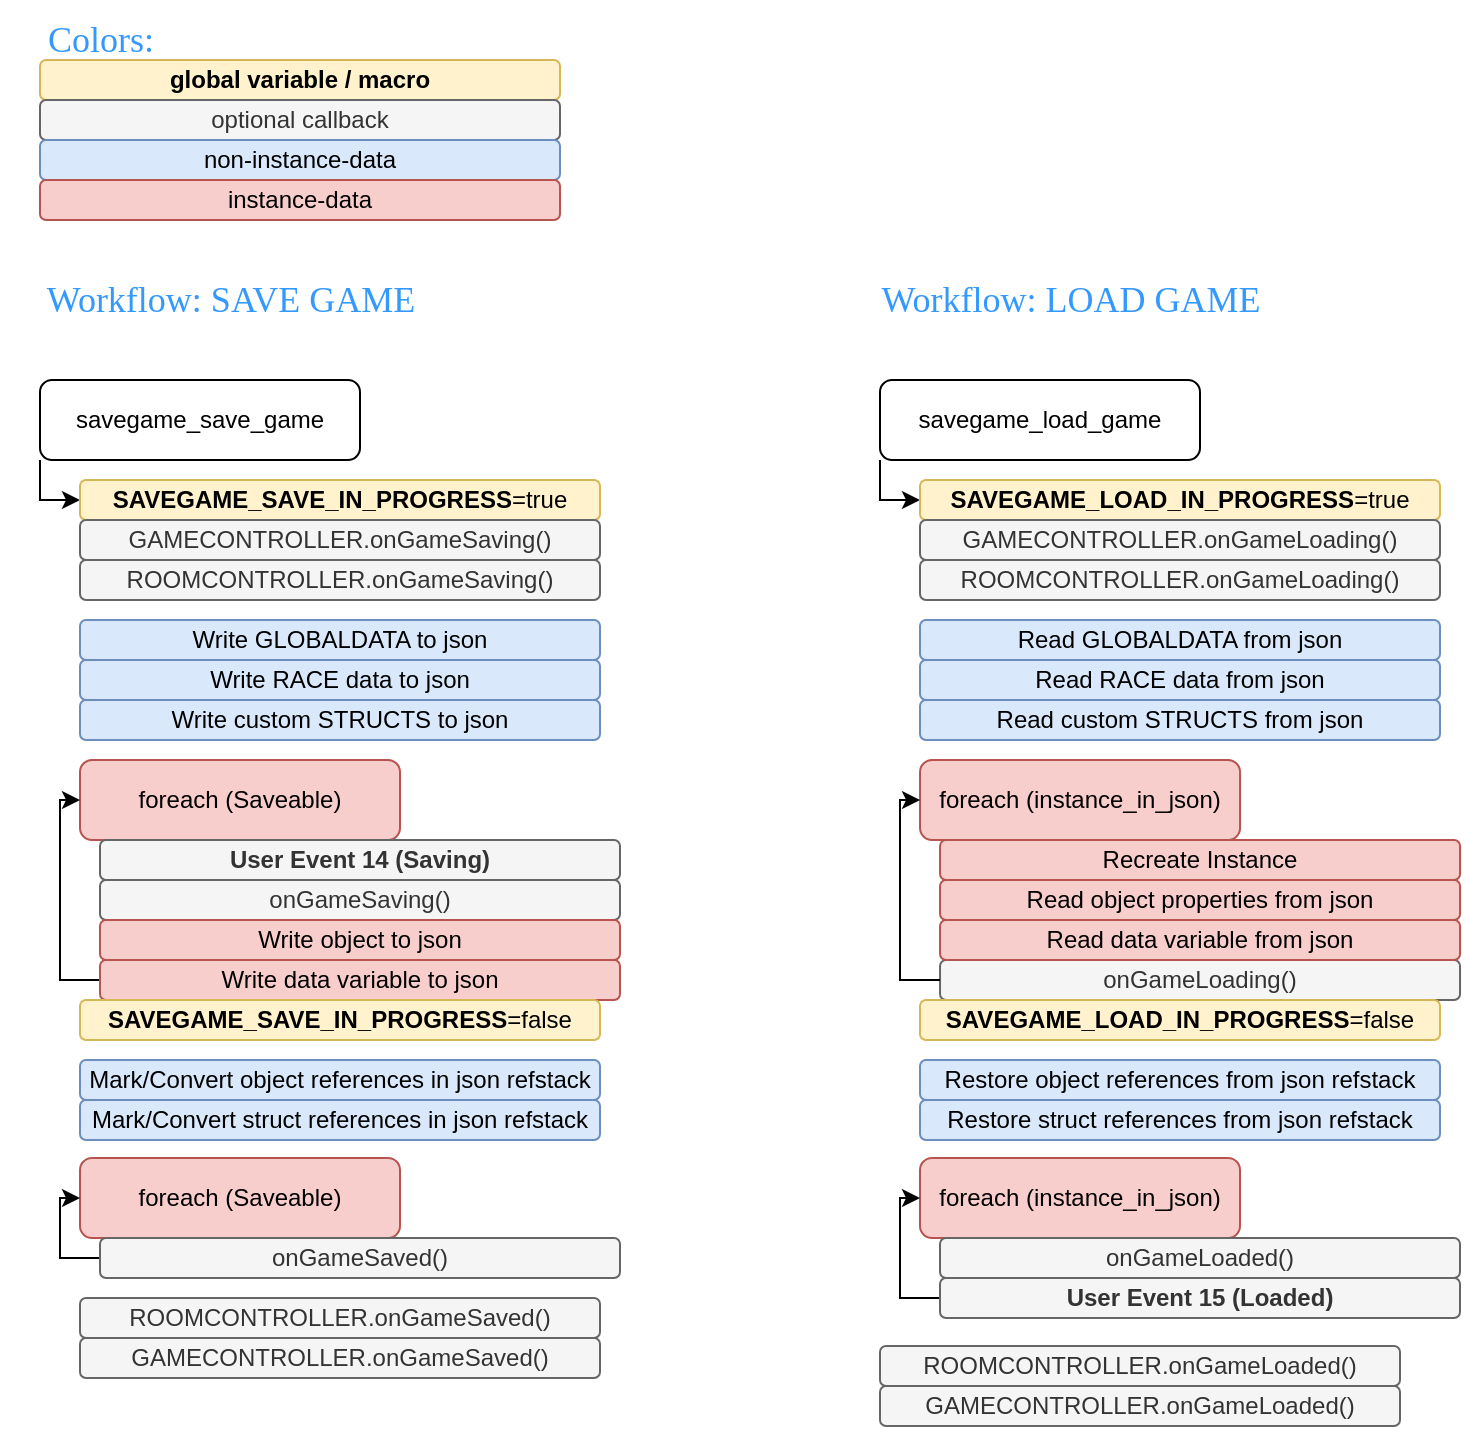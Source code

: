 <mxfile version="24.0.3" type="device">
  <diagram name="Seite-1" id="eRcsRXpzP9J-ApAt09nJ">
    <mxGraphModel dx="989" dy="494" grid="1" gridSize="10" guides="1" tooltips="1" connect="1" arrows="1" fold="1" page="1" pageScale="1" pageWidth="827" pageHeight="1169" math="0" shadow="0">
      <root>
        <mxCell id="0" />
        <mxCell id="1" parent="0" />
        <mxCell id="6CPrLcwJsAW21I8SbfZ6-1" value="&lt;font color=&quot;#3399ff&quot; style=&quot;font-size: 18px;&quot; face=&quot;Lucida Console&quot;&gt;Workflow: SAVE GAME&lt;/font&gt;" style="text;html=1;align=center;verticalAlign=middle;resizable=0;points=[];autosize=1;strokeColor=none;fillColor=none;" vertex="1" parent="1">
          <mxGeometry x="20" y="160" width="230" height="40" as="geometry" />
        </mxCell>
        <mxCell id="6CPrLcwJsAW21I8SbfZ6-24" style="edgeStyle=orthogonalEdgeStyle;rounded=0;orthogonalLoop=1;jettySize=auto;html=1;exitX=0;exitY=1;exitDx=0;exitDy=0;entryX=0;entryY=0.5;entryDx=0;entryDy=0;" edge="1" parent="1" source="6CPrLcwJsAW21I8SbfZ6-2" target="6CPrLcwJsAW21I8SbfZ6-3">
          <mxGeometry relative="1" as="geometry">
            <Array as="points">
              <mxPoint x="40" y="280" />
            </Array>
          </mxGeometry>
        </mxCell>
        <mxCell id="6CPrLcwJsAW21I8SbfZ6-2" value="savegame_save_game" style="rounded=1;whiteSpace=wrap;html=1;" vertex="1" parent="1">
          <mxGeometry x="40" y="220" width="160" height="40" as="geometry" />
        </mxCell>
        <mxCell id="6CPrLcwJsAW21I8SbfZ6-3" value="&lt;b&gt;SAVEGAME_SAVE_IN_PROGRESS&lt;/b&gt;&lt;span style=&quot;background-color: initial;&quot;&gt;=true&lt;/span&gt;" style="rounded=1;whiteSpace=wrap;html=1;fillColor=#fff2cc;strokeColor=#d6b656;" vertex="1" parent="1">
          <mxGeometry x="60" y="270" width="260" height="20" as="geometry" />
        </mxCell>
        <mxCell id="6CPrLcwJsAW21I8SbfZ6-6" value="GAMECONTROLLER.onGameSaving()" style="rounded=1;whiteSpace=wrap;html=1;fillColor=#f5f5f5;fontColor=#333333;strokeColor=#666666;" vertex="1" parent="1">
          <mxGeometry x="60" y="290" width="260" height="20" as="geometry" />
        </mxCell>
        <mxCell id="6CPrLcwJsAW21I8SbfZ6-7" value="ROOMCONTROLLER.onGameSaving()" style="rounded=1;whiteSpace=wrap;html=1;fillColor=#f5f5f5;fontColor=#333333;strokeColor=#666666;" vertex="1" parent="1">
          <mxGeometry x="60" y="310" width="260" height="20" as="geometry" />
        </mxCell>
        <mxCell id="6CPrLcwJsAW21I8SbfZ6-8" value="foreach (Saveable)" style="rounded=1;whiteSpace=wrap;html=1;fillColor=#f8cecc;strokeColor=#b85450;" vertex="1" parent="1">
          <mxGeometry x="60" y="410" width="160" height="40" as="geometry" />
        </mxCell>
        <mxCell id="6CPrLcwJsAW21I8SbfZ6-9" value="onGameSaving()" style="rounded=1;whiteSpace=wrap;html=1;fillColor=#f5f5f5;fontColor=#333333;strokeColor=#666666;" vertex="1" parent="1">
          <mxGeometry x="70" y="470" width="260" height="20" as="geometry" />
        </mxCell>
        <mxCell id="6CPrLcwJsAW21I8SbfZ6-10" value="Write object to json" style="rounded=1;whiteSpace=wrap;html=1;fillColor=#f8cecc;strokeColor=#b85450;" vertex="1" parent="1">
          <mxGeometry x="70" y="490" width="260" height="20" as="geometry" />
        </mxCell>
        <mxCell id="6CPrLcwJsAW21I8SbfZ6-23" style="edgeStyle=orthogonalEdgeStyle;rounded=0;orthogonalLoop=1;jettySize=auto;html=1;exitX=0;exitY=0.5;exitDx=0;exitDy=0;entryX=0;entryY=0.5;entryDx=0;entryDy=0;" edge="1" parent="1" source="6CPrLcwJsAW21I8SbfZ6-11" target="6CPrLcwJsAW21I8SbfZ6-8">
          <mxGeometry relative="1" as="geometry">
            <Array as="points">
              <mxPoint x="50" y="520" />
              <mxPoint x="50" y="430" />
            </Array>
          </mxGeometry>
        </mxCell>
        <mxCell id="6CPrLcwJsAW21I8SbfZ6-11" value="Write data variable to json" style="rounded=1;whiteSpace=wrap;html=1;fillColor=#f8cecc;strokeColor=#b85450;" vertex="1" parent="1">
          <mxGeometry x="70" y="510" width="260" height="20" as="geometry" />
        </mxCell>
        <mxCell id="6CPrLcwJsAW21I8SbfZ6-13" value="Write GLOBALDATA to json" style="rounded=1;whiteSpace=wrap;html=1;fillColor=#dae8fc;strokeColor=#6c8ebf;" vertex="1" parent="1">
          <mxGeometry x="60" y="340" width="260" height="20" as="geometry" />
        </mxCell>
        <mxCell id="6CPrLcwJsAW21I8SbfZ6-14" value="Write custom STRUCTS to json" style="rounded=1;whiteSpace=wrap;html=1;fillColor=#dae8fc;strokeColor=#6c8ebf;" vertex="1" parent="1">
          <mxGeometry x="60" y="380" width="260" height="20" as="geometry" />
        </mxCell>
        <mxCell id="6CPrLcwJsAW21I8SbfZ6-15" value="foreach (Saveable)" style="rounded=1;whiteSpace=wrap;html=1;fillColor=#f8cecc;strokeColor=#b85450;" vertex="1" parent="1">
          <mxGeometry x="60" y="609" width="160" height="40" as="geometry" />
        </mxCell>
        <mxCell id="6CPrLcwJsAW21I8SbfZ6-22" style="edgeStyle=orthogonalEdgeStyle;rounded=0;orthogonalLoop=1;jettySize=auto;html=1;exitX=0;exitY=0.5;exitDx=0;exitDy=0;entryX=0;entryY=0.5;entryDx=0;entryDy=0;" edge="1" parent="1" source="6CPrLcwJsAW21I8SbfZ6-16" target="6CPrLcwJsAW21I8SbfZ6-15">
          <mxGeometry relative="1" as="geometry">
            <Array as="points">
              <mxPoint x="50" y="659" />
              <mxPoint x="50" y="629" />
            </Array>
          </mxGeometry>
        </mxCell>
        <mxCell id="6CPrLcwJsAW21I8SbfZ6-16" value="onGameSaved()" style="rounded=1;whiteSpace=wrap;html=1;fillColor=#f5f5f5;fontColor=#333333;strokeColor=#666666;" vertex="1" parent="1">
          <mxGeometry x="70" y="649" width="260" height="20" as="geometry" />
        </mxCell>
        <mxCell id="6CPrLcwJsAW21I8SbfZ6-19" value="&lt;b&gt;SAVEGAME_SAVE_IN_PROGRESS&lt;/b&gt;&lt;span style=&quot;background-color: initial;&quot;&gt;=false&lt;/span&gt;" style="rounded=1;whiteSpace=wrap;html=1;fillColor=#fff2cc;strokeColor=#d6b656;" vertex="1" parent="1">
          <mxGeometry x="60" y="530" width="260" height="20" as="geometry" />
        </mxCell>
        <mxCell id="6CPrLcwJsAW21I8SbfZ6-20" value="GAMECONTROLLER.onGameSaved()" style="rounded=1;whiteSpace=wrap;html=1;fillColor=#f5f5f5;fontColor=#333333;strokeColor=#666666;" vertex="1" parent="1">
          <mxGeometry x="60" y="699" width="260" height="20" as="geometry" />
        </mxCell>
        <mxCell id="6CPrLcwJsAW21I8SbfZ6-21" value="ROOMCONTROLLER.onGameSaved()" style="rounded=1;whiteSpace=wrap;html=1;fillColor=#f5f5f5;fontColor=#333333;strokeColor=#666666;" vertex="1" parent="1">
          <mxGeometry x="60" y="679" width="260" height="20" as="geometry" />
        </mxCell>
        <mxCell id="6CPrLcwJsAW21I8SbfZ6-25" value="&lt;font color=&quot;#3399ff&quot; style=&quot;font-size: 18px;&quot; face=&quot;Lucida Console&quot;&gt;Workflow: LOAD GAME&lt;/font&gt;" style="text;html=1;align=center;verticalAlign=middle;resizable=0;points=[];autosize=1;strokeColor=none;fillColor=none;" vertex="1" parent="1">
          <mxGeometry x="440" y="160" width="230" height="40" as="geometry" />
        </mxCell>
        <mxCell id="6CPrLcwJsAW21I8SbfZ6-26" style="edgeStyle=orthogonalEdgeStyle;rounded=0;orthogonalLoop=1;jettySize=auto;html=1;exitX=0;exitY=1;exitDx=0;exitDy=0;entryX=0;entryY=0.5;entryDx=0;entryDy=0;" edge="1" source="6CPrLcwJsAW21I8SbfZ6-27" target="6CPrLcwJsAW21I8SbfZ6-28" parent="1">
          <mxGeometry relative="1" as="geometry">
            <Array as="points">
              <mxPoint x="460" y="280" />
            </Array>
          </mxGeometry>
        </mxCell>
        <mxCell id="6CPrLcwJsAW21I8SbfZ6-27" value="savegame_load_game" style="rounded=1;whiteSpace=wrap;html=1;" vertex="1" parent="1">
          <mxGeometry x="460" y="220" width="160" height="40" as="geometry" />
        </mxCell>
        <mxCell id="6CPrLcwJsAW21I8SbfZ6-28" value="&lt;b&gt;SAVEGAME_LOAD_IN_PROGRESS&lt;/b&gt;&lt;span style=&quot;background-color: initial;&quot;&gt;=true&lt;/span&gt;" style="rounded=1;whiteSpace=wrap;html=1;fillColor=#fff2cc;strokeColor=#d6b656;" vertex="1" parent="1">
          <mxGeometry x="480" y="270" width="260" height="20" as="geometry" />
        </mxCell>
        <mxCell id="6CPrLcwJsAW21I8SbfZ6-29" value="GAMECONTROLLER.onGameLoading()" style="rounded=1;whiteSpace=wrap;html=1;fillColor=#f5f5f5;fontColor=#333333;strokeColor=#666666;" vertex="1" parent="1">
          <mxGeometry x="480" y="290" width="260" height="20" as="geometry" />
        </mxCell>
        <mxCell id="6CPrLcwJsAW21I8SbfZ6-30" value="ROOMCONTROLLER.onGameLoading()" style="rounded=1;whiteSpace=wrap;html=1;fillColor=#f5f5f5;fontColor=#333333;strokeColor=#666666;" vertex="1" parent="1">
          <mxGeometry x="480" y="310" width="260" height="20" as="geometry" />
        </mxCell>
        <mxCell id="6CPrLcwJsAW21I8SbfZ6-31" value="foreach (instance_in_json)" style="rounded=1;whiteSpace=wrap;html=1;fillColor=#f8cecc;strokeColor=#b85450;" vertex="1" parent="1">
          <mxGeometry x="480.02" y="410" width="160" height="40" as="geometry" />
        </mxCell>
        <mxCell id="6CPrLcwJsAW21I8SbfZ6-32" value="onGameLoading()" style="rounded=1;whiteSpace=wrap;html=1;fillColor=#f5f5f5;fontColor=#333333;strokeColor=#666666;" vertex="1" parent="1">
          <mxGeometry x="490.02" y="510" width="260" height="20" as="geometry" />
        </mxCell>
        <mxCell id="6CPrLcwJsAW21I8SbfZ6-33" value="Read object properties from json" style="rounded=1;whiteSpace=wrap;html=1;fillColor=#f8cecc;strokeColor=#b85450;" vertex="1" parent="1">
          <mxGeometry x="490.02" y="470" width="260" height="20" as="geometry" />
        </mxCell>
        <mxCell id="6CPrLcwJsAW21I8SbfZ6-34" style="edgeStyle=orthogonalEdgeStyle;rounded=0;orthogonalLoop=1;jettySize=auto;html=1;exitX=0;exitY=0.5;exitDx=0;exitDy=0;entryX=0;entryY=0.5;entryDx=0;entryDy=0;" edge="1" source="6CPrLcwJsAW21I8SbfZ6-32" target="6CPrLcwJsAW21I8SbfZ6-31" parent="1">
          <mxGeometry relative="1" as="geometry">
            <Array as="points">
              <mxPoint x="470.02" y="520" />
              <mxPoint x="470.02" y="430" />
            </Array>
          </mxGeometry>
        </mxCell>
        <mxCell id="6CPrLcwJsAW21I8SbfZ6-35" value="Read data variable from json" style="rounded=1;whiteSpace=wrap;html=1;fillColor=#f8cecc;strokeColor=#b85450;" vertex="1" parent="1">
          <mxGeometry x="490.02" y="490" width="260" height="20" as="geometry" />
        </mxCell>
        <mxCell id="6CPrLcwJsAW21I8SbfZ6-36" value="Read GLOBALDATA from json" style="rounded=1;whiteSpace=wrap;html=1;fillColor=#dae8fc;strokeColor=#6c8ebf;" vertex="1" parent="1">
          <mxGeometry x="480" y="340" width="260" height="20" as="geometry" />
        </mxCell>
        <mxCell id="6CPrLcwJsAW21I8SbfZ6-37" value="Read custom STRUCTS from json" style="rounded=1;whiteSpace=wrap;html=1;fillColor=#dae8fc;strokeColor=#6c8ebf;" vertex="1" parent="1">
          <mxGeometry x="480" y="380" width="260" height="20" as="geometry" />
        </mxCell>
        <mxCell id="6CPrLcwJsAW21I8SbfZ6-38" value="foreach (instance_in_json)" style="rounded=1;whiteSpace=wrap;html=1;fillColor=#f8cecc;strokeColor=#b85450;" vertex="1" parent="1">
          <mxGeometry x="480" y="609" width="160" height="40" as="geometry" />
        </mxCell>
        <mxCell id="6CPrLcwJsAW21I8SbfZ6-39" style="edgeStyle=orthogonalEdgeStyle;rounded=0;orthogonalLoop=1;jettySize=auto;html=1;exitX=0;exitY=0.5;exitDx=0;exitDy=0;entryX=0;entryY=0.5;entryDx=0;entryDy=0;" edge="1" source="6CPrLcwJsAW21I8SbfZ6-40" target="6CPrLcwJsAW21I8SbfZ6-38" parent="1">
          <mxGeometry relative="1" as="geometry">
            <Array as="points">
              <mxPoint x="470" y="679" />
              <mxPoint x="470" y="629" />
            </Array>
          </mxGeometry>
        </mxCell>
        <mxCell id="6CPrLcwJsAW21I8SbfZ6-40" value="&lt;b&gt;User Event 15 (Loaded)&lt;/b&gt;" style="rounded=1;whiteSpace=wrap;html=1;fillColor=#f5f5f5;fontColor=#333333;strokeColor=#666666;" vertex="1" parent="1">
          <mxGeometry x="490" y="669" width="260" height="20" as="geometry" />
        </mxCell>
        <mxCell id="6CPrLcwJsAW21I8SbfZ6-41" value="&lt;b&gt;SAVEGAME_LOAD_IN_PROGRESS&lt;/b&gt;&lt;span style=&quot;background-color: initial;&quot;&gt;=false&lt;/span&gt;" style="rounded=1;whiteSpace=wrap;html=1;fillColor=#fff2cc;strokeColor=#d6b656;" vertex="1" parent="1">
          <mxGeometry x="480" y="530" width="260" height="20" as="geometry" />
        </mxCell>
        <mxCell id="6CPrLcwJsAW21I8SbfZ6-42" value="GAMECONTROLLER.onGameLoaded()" style="rounded=1;whiteSpace=wrap;html=1;fillColor=#f5f5f5;fontColor=#333333;strokeColor=#666666;" vertex="1" parent="1">
          <mxGeometry x="460" y="723" width="260" height="20" as="geometry" />
        </mxCell>
        <mxCell id="6CPrLcwJsAW21I8SbfZ6-43" value="ROOMCONTROLLER.onGameLoaded()" style="rounded=1;whiteSpace=wrap;html=1;fillColor=#f5f5f5;fontColor=#333333;strokeColor=#666666;" vertex="1" parent="1">
          <mxGeometry x="460" y="703" width="260" height="20" as="geometry" />
        </mxCell>
        <mxCell id="6CPrLcwJsAW21I8SbfZ6-44" value="&lt;b&gt;global variable / macro&lt;/b&gt;" style="rounded=1;whiteSpace=wrap;html=1;fillColor=#fff2cc;strokeColor=#d6b656;" vertex="1" parent="1">
          <mxGeometry x="40" y="60" width="260" height="20" as="geometry" />
        </mxCell>
        <mxCell id="6CPrLcwJsAW21I8SbfZ6-45" value="optional callback" style="rounded=1;whiteSpace=wrap;html=1;fillColor=#f5f5f5;fontColor=#333333;strokeColor=#666666;" vertex="1" parent="1">
          <mxGeometry x="40" y="80" width="260" height="20" as="geometry" />
        </mxCell>
        <mxCell id="6CPrLcwJsAW21I8SbfZ6-46" value="non-instance-data" style="rounded=1;whiteSpace=wrap;html=1;fillColor=#dae8fc;strokeColor=#6c8ebf;" vertex="1" parent="1">
          <mxGeometry x="40" y="100" width="260" height="20" as="geometry" />
        </mxCell>
        <mxCell id="6CPrLcwJsAW21I8SbfZ6-47" value="instance-data" style="rounded=1;whiteSpace=wrap;html=1;fillColor=#f8cecc;strokeColor=#b85450;" vertex="1" parent="1">
          <mxGeometry x="40" y="120" width="260" height="20" as="geometry" />
        </mxCell>
        <mxCell id="6CPrLcwJsAW21I8SbfZ6-48" value="&lt;font color=&quot;#3399ff&quot; style=&quot;font-size: 18px;&quot; face=&quot;Lucida Console&quot;&gt;Colors:&lt;/font&gt;" style="text;html=1;align=center;verticalAlign=middle;resizable=0;points=[];autosize=1;strokeColor=none;fillColor=none;" vertex="1" parent="1">
          <mxGeometry x="20" y="30" width="100" height="40" as="geometry" />
        </mxCell>
        <mxCell id="6CPrLcwJsAW21I8SbfZ6-49" value="Recreate Instance" style="rounded=1;whiteSpace=wrap;html=1;fillColor=#f8cecc;strokeColor=#b85450;" vertex="1" parent="1">
          <mxGeometry x="490.02" y="450" width="260" height="20" as="geometry" />
        </mxCell>
        <mxCell id="6CPrLcwJsAW21I8SbfZ6-50" value="&lt;b&gt;User Event 14 (Saving)&lt;/b&gt;" style="rounded=1;whiteSpace=wrap;html=1;fillColor=#f5f5f5;fontColor=#333333;strokeColor=#666666;" vertex="1" parent="1">
          <mxGeometry x="70" y="450" width="260" height="20" as="geometry" />
        </mxCell>
        <mxCell id="6CPrLcwJsAW21I8SbfZ6-52" value="onGameLoaded()" style="rounded=1;whiteSpace=wrap;html=1;fillColor=#f5f5f5;fontColor=#333333;strokeColor=#666666;" vertex="1" parent="1">
          <mxGeometry x="490" y="649" width="260" height="20" as="geometry" />
        </mxCell>
        <mxCell id="6CPrLcwJsAW21I8SbfZ6-53" value="Write RACE data to json" style="rounded=1;whiteSpace=wrap;html=1;fillColor=#dae8fc;strokeColor=#6c8ebf;" vertex="1" parent="1">
          <mxGeometry x="60" y="360" width="260" height="20" as="geometry" />
        </mxCell>
        <mxCell id="6CPrLcwJsAW21I8SbfZ6-54" value="Read RACE data from json" style="rounded=1;whiteSpace=wrap;html=1;fillColor=#dae8fc;strokeColor=#6c8ebf;" vertex="1" parent="1">
          <mxGeometry x="480" y="360" width="260" height="20" as="geometry" />
        </mxCell>
        <mxCell id="6CPrLcwJsAW21I8SbfZ6-55" value="Mark/Convert object references in json refstack" style="rounded=1;whiteSpace=wrap;html=1;fillColor=#dae8fc;strokeColor=#6c8ebf;" vertex="1" parent="1">
          <mxGeometry x="60" y="560" width="260" height="20" as="geometry" />
        </mxCell>
        <mxCell id="6CPrLcwJsAW21I8SbfZ6-56" value="Mark/Convert struct references in json refstack" style="rounded=1;whiteSpace=wrap;html=1;fillColor=#dae8fc;strokeColor=#6c8ebf;" vertex="1" parent="1">
          <mxGeometry x="60" y="580" width="260" height="20" as="geometry" />
        </mxCell>
        <mxCell id="6CPrLcwJsAW21I8SbfZ6-57" value="Restore object references from json refstack" style="rounded=1;whiteSpace=wrap;html=1;fillColor=#dae8fc;strokeColor=#6c8ebf;" vertex="1" parent="1">
          <mxGeometry x="480" y="560" width="260" height="20" as="geometry" />
        </mxCell>
        <mxCell id="6CPrLcwJsAW21I8SbfZ6-58" value="Restore struct references from json refstack" style="rounded=1;whiteSpace=wrap;html=1;fillColor=#dae8fc;strokeColor=#6c8ebf;" vertex="1" parent="1">
          <mxGeometry x="480" y="580" width="260" height="20" as="geometry" />
        </mxCell>
      </root>
    </mxGraphModel>
  </diagram>
</mxfile>
